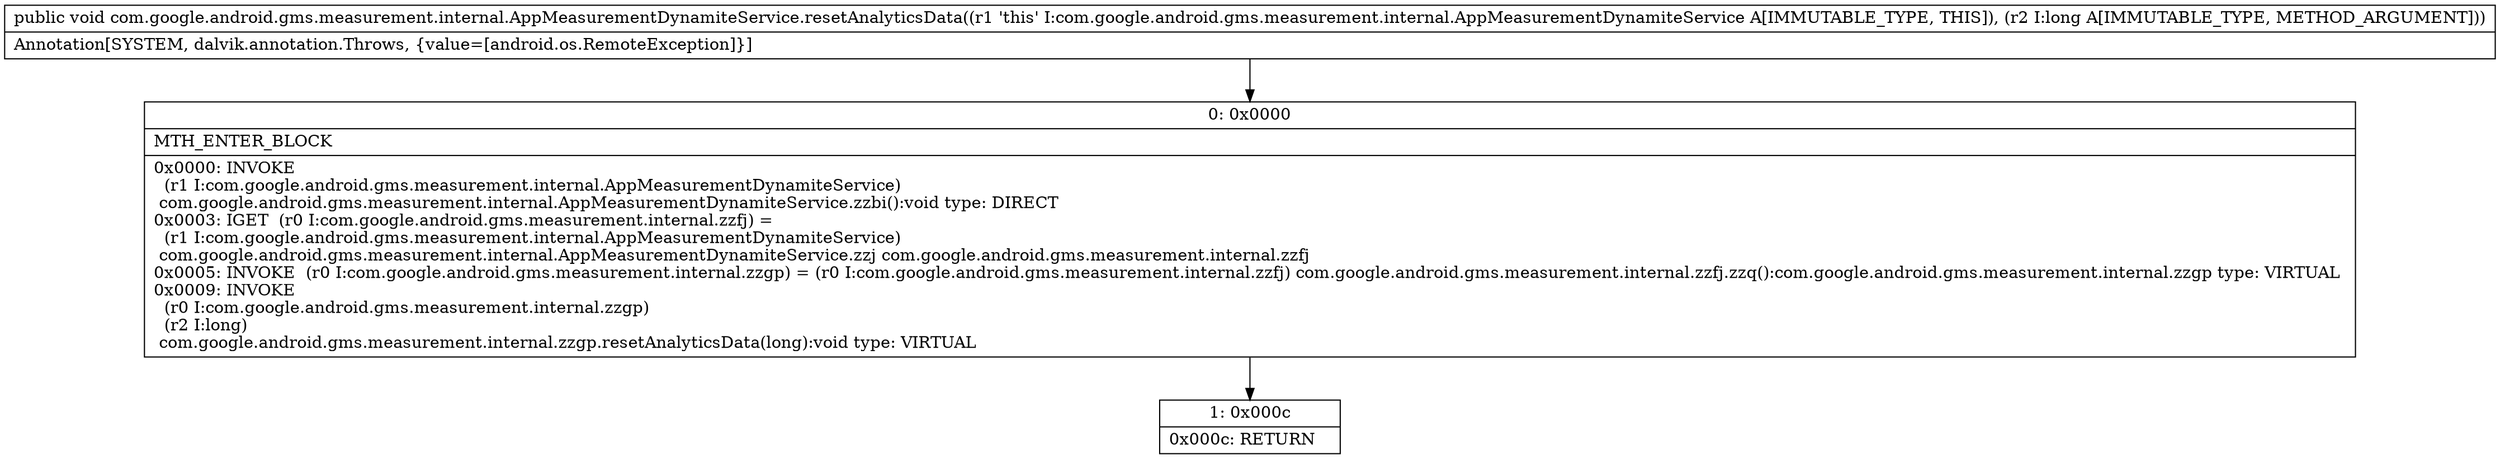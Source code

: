 digraph "CFG forcom.google.android.gms.measurement.internal.AppMeasurementDynamiteService.resetAnalyticsData(J)V" {
Node_0 [shape=record,label="{0\:\ 0x0000|MTH_ENTER_BLOCK\l|0x0000: INVOKE  \l  (r1 I:com.google.android.gms.measurement.internal.AppMeasurementDynamiteService)\l com.google.android.gms.measurement.internal.AppMeasurementDynamiteService.zzbi():void type: DIRECT \l0x0003: IGET  (r0 I:com.google.android.gms.measurement.internal.zzfj) = \l  (r1 I:com.google.android.gms.measurement.internal.AppMeasurementDynamiteService)\l com.google.android.gms.measurement.internal.AppMeasurementDynamiteService.zzj com.google.android.gms.measurement.internal.zzfj \l0x0005: INVOKE  (r0 I:com.google.android.gms.measurement.internal.zzgp) = (r0 I:com.google.android.gms.measurement.internal.zzfj) com.google.android.gms.measurement.internal.zzfj.zzq():com.google.android.gms.measurement.internal.zzgp type: VIRTUAL \l0x0009: INVOKE  \l  (r0 I:com.google.android.gms.measurement.internal.zzgp)\l  (r2 I:long)\l com.google.android.gms.measurement.internal.zzgp.resetAnalyticsData(long):void type: VIRTUAL \l}"];
Node_1 [shape=record,label="{1\:\ 0x000c|0x000c: RETURN   \l}"];
MethodNode[shape=record,label="{public void com.google.android.gms.measurement.internal.AppMeasurementDynamiteService.resetAnalyticsData((r1 'this' I:com.google.android.gms.measurement.internal.AppMeasurementDynamiteService A[IMMUTABLE_TYPE, THIS]), (r2 I:long A[IMMUTABLE_TYPE, METHOD_ARGUMENT]))  | Annotation[SYSTEM, dalvik.annotation.Throws, \{value=[android.os.RemoteException]\}]\l}"];
MethodNode -> Node_0;
Node_0 -> Node_1;
}

